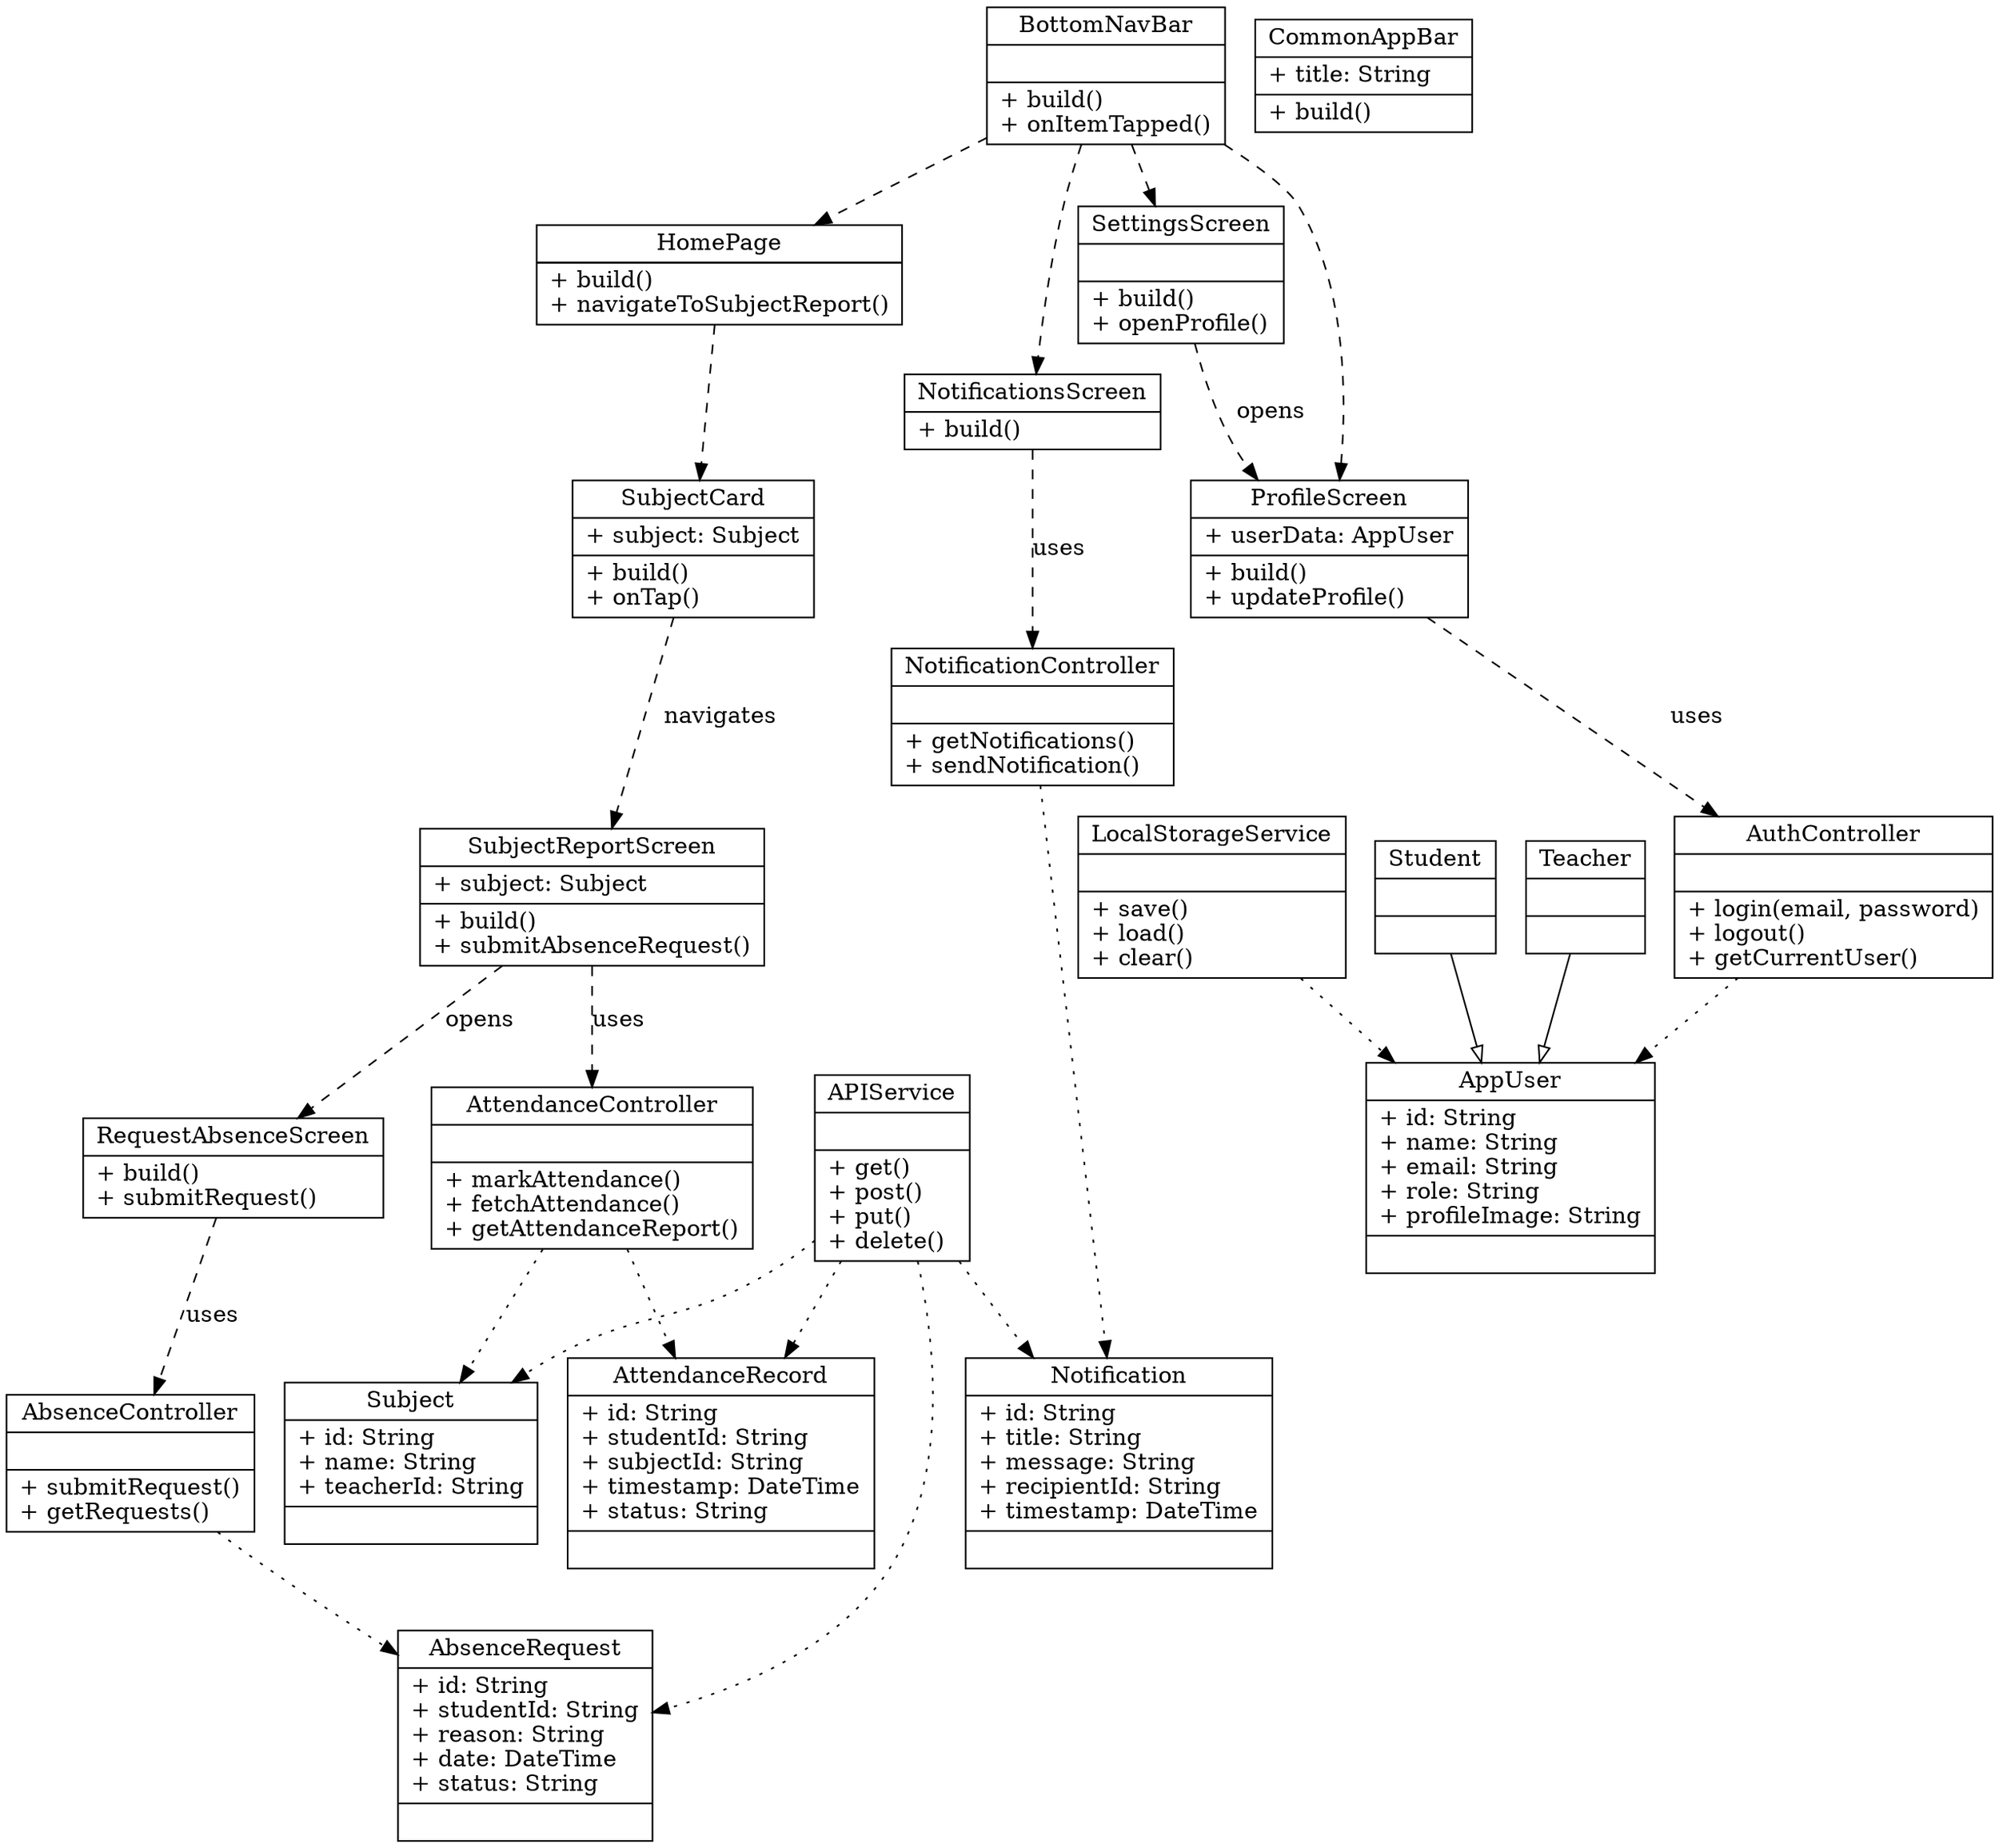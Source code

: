 // Merged UI + Logic Flutter Class Diagram
digraph MergedFlutterClassDiagram {
	fontsize=10 rankdir=TB
	HomePage [label="{HomePage|
+ subjects: List<Subject>\l
|
+ build()\l
+ navigateToSubjectReport()\l
}" shape=record]
	SubjectReportScreen [label="{SubjectReportScreen|
+ subject: Subject\l
|
+ build()\l
+ submitAbsenceRequest()\l
}" shape=record]
	RequestAbsenceScreen [label="{RequestAbsenceScreen|
+ requests: List<AbsenceRequest>\l
|
+ build()\l
+ submitRequest()\l
}" shape=record]
	ProfileScreen [label="{ProfileScreen|
+ userData: AppUser\l
|
+ build()\l
+ updateProfile()\l
}" shape=record]
	NotificationsScreen [label="{NotificationsScreen|
+ notifications: List<Notification>\l
|
+ build()\l
}" shape=record]
	SettingsScreen [label="{SettingsScreen|
|
+ build()\l
+ openProfile()\l
}" shape=record]
	SubjectCard [label="{SubjectCard|
+ subject: Subject\l
|
+ build()\l
+ onTap()\l
}" shape=record]
	BottomNavBar [label="{BottomNavBar|
|
+ build()\l
+ onItemTapped()\l
}" shape=record]
	CommonAppBar [label="{CommonAppBar|
+ title: String\l
|
+ build()\l
}" shape=record]
	AuthController [label="{AuthController|
|
+ login(email, password)\l
+ logout()\l
+ getCurrentUser()\l
}" shape=record]
	AttendanceController [label="{AttendanceController|
|
+ markAttendance()\l
+ fetchAttendance()\l
+ getAttendanceReport()\l
}" shape=record]
	AbsenceController [label="{AbsenceController|
|
+ submitRequest()\l
+ getRequests()\l
}" shape=record]
	NotificationController [label="{NotificationController|
|
+ getNotifications()\l
+ sendNotification()\l
}" shape=record]
	LocalStorageService [label="{LocalStorageService|
|
+ save()\l
+ load()\l
+ clear()\l
}" shape=record]
	APIService [label="{APIService|
|
+ get()\l
+ post()\l
+ put()\l
+ delete()\l
}" shape=record]
	AppUser [label="{AppUser|
+ id: String\l
+ name: String\l
+ email: String\l
+ role: String\l
+ profileImage: String\l
|
}" shape=record]
	Student [label="{Student||}" shape=record]
	Teacher [label="{Teacher||}" shape=record]
	Subject [label="{Subject|
+ id: String\l
+ name: String\l
+ teacherId: String\l
|
}" shape=record]
	AttendanceRecord [label="{AttendanceRecord|
+ id: String\l
+ studentId: String\l
+ subjectId: String\l
+ timestamp: DateTime\l
+ status: String\l
|
}" shape=record]
	AbsenceRequest [label="{AbsenceRequest|
+ id: String\l
+ studentId: String\l
+ reason: String\l
+ date: DateTime\l
+ status: String\l
|
}" shape=record]
	Notification [label="{Notification|
+ id: String\l
+ title: String\l
+ message: String\l
+ recipientId: String\l
+ timestamp: DateTime\l
|
}" shape=record]
	Student -> AppUser [arrowhead=empty]
	Teacher -> AppUser [arrowhead=empty]
	HomePage -> SubjectCard [style=dashed]
	SubjectCard -> SubjectReportScreen [label=navigates style=dashed]
	SubjectReportScreen -> RequestAbsenceScreen [label=opens style=dashed]
	SettingsScreen -> ProfileScreen [label=opens style=dashed]
	BottomNavBar -> HomePage [style=dashed]
	BottomNavBar -> NotificationsScreen [style=dashed]
	BottomNavBar -> SettingsScreen [style=dashed]
	BottomNavBar -> ProfileScreen [style=dashed]
	ProfileScreen -> AuthController [label=uses style=dashed]
	RequestAbsenceScreen -> AbsenceController [label=uses style=dashed]
	NotificationsScreen -> NotificationController [label=uses style=dashed]
	SubjectReportScreen -> AttendanceController [label=uses style=dashed]
	AuthController -> AppUser [style=dotted]
	AttendanceController -> AttendanceRecord [style=dotted]
	AttendanceController -> Subject [style=dotted]
	AbsenceController -> AbsenceRequest [style=dotted]
	NotificationController -> Notification [style=dotted]
	LocalStorageService -> AppUser [style=dotted]
	APIService -> Subject [style=dotted]
	APIService -> AttendanceRecord [style=dotted]
	APIService -> AbsenceRequest [style=dotted]
	APIService -> Notification [style=dotted]
}